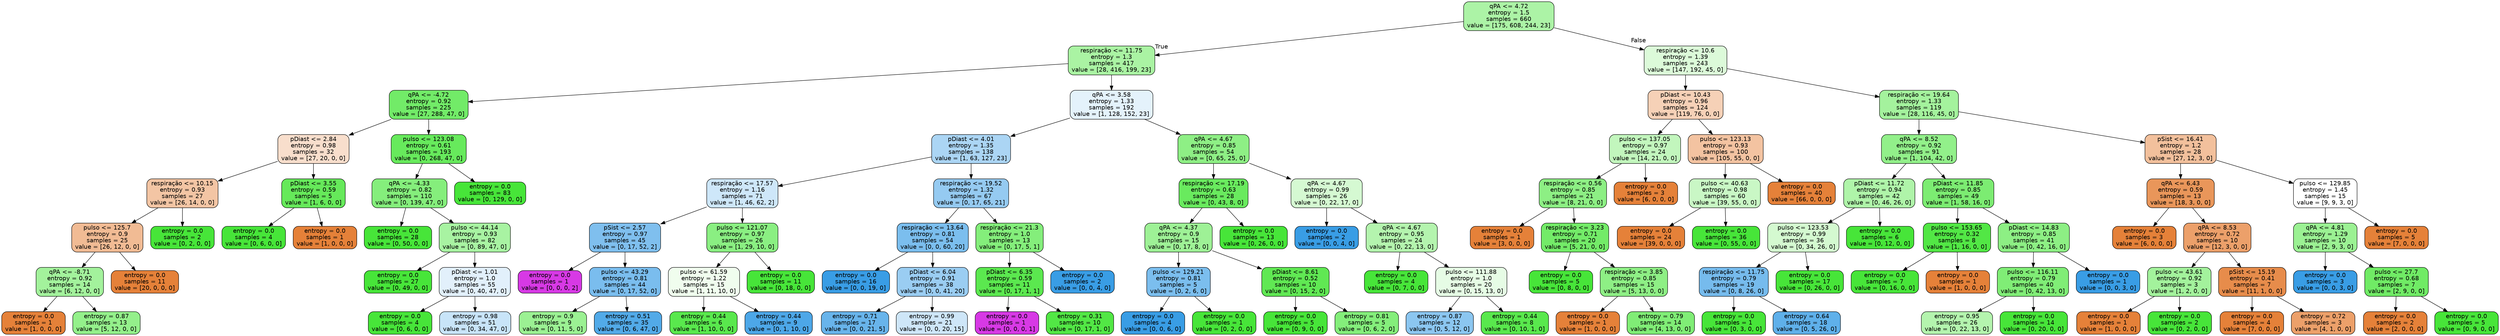 digraph Tree {
node [shape=box, style="filled, rounded", color="black", fontname="helvetica"] ;
edge [fontname="helvetica"] ;
0 [label="qPA <= 4.72\nentropy = 1.5\nsamples = 660\nvalue = [175, 608, 244, 23]", fillcolor="#acf3a6"] ;
1 [label="respiração <= 11.75\nentropy = 1.3\nsamples = 417\nvalue = [28, 416, 199, 23]", fillcolor="#aaf3a3"] ;
0 -> 1 [labeldistance=2.5, labelangle=45, headlabel="True"] ;
2 [label="qPA <= -4.72\nentropy = 0.92\nsamples = 225\nvalue = [27, 288, 47, 0]", fillcolor="#72eb68"] ;
1 -> 2 ;
3 [label="pDiast <= 2.84\nentropy = 0.98\nsamples = 32\nvalue = [27, 20, 0, 0]", fillcolor="#f8decc"] ;
2 -> 3 ;
4 [label="respiração <= 10.15\nentropy = 0.93\nsamples = 27\nvalue = [26, 14, 0, 0]", fillcolor="#f3c5a4"] ;
3 -> 4 ;
5 [label="pulso <= 125.7\nentropy = 0.9\nsamples = 25\nvalue = [26, 12, 0, 0]", fillcolor="#f1bb94"] ;
4 -> 5 ;
6 [label="qPA <= -8.71\nentropy = 0.92\nsamples = 14\nvalue = [6, 12, 0, 0]", fillcolor="#a3f29c"] ;
5 -> 6 ;
7 [label="entropy = 0.0\nsamples = 1\nvalue = [1, 0, 0, 0]", fillcolor="#e58139"] ;
6 -> 7 ;
8 [label="entropy = 0.87\nsamples = 13\nvalue = [5, 12, 0, 0]", fillcolor="#94f08b"] ;
6 -> 8 ;
9 [label="entropy = 0.0\nsamples = 11\nvalue = [20, 0, 0, 0]", fillcolor="#e58139"] ;
5 -> 9 ;
10 [label="entropy = 0.0\nsamples = 2\nvalue = [0, 2, 0, 0]", fillcolor="#47e539"] ;
4 -> 10 ;
11 [label="pDiast <= 3.55\nentropy = 0.59\nsamples = 5\nvalue = [1, 6, 0, 0]", fillcolor="#66e95a"] ;
3 -> 11 ;
12 [label="entropy = 0.0\nsamples = 4\nvalue = [0, 6, 0, 0]", fillcolor="#47e539"] ;
11 -> 12 ;
13 [label="entropy = 0.0\nsamples = 1\nvalue = [1, 0, 0, 0]", fillcolor="#e58139"] ;
11 -> 13 ;
14 [label="pulso <= 123.08\nentropy = 0.61\nsamples = 193\nvalue = [0, 268, 47, 0]", fillcolor="#67ea5c"] ;
2 -> 14 ;
15 [label="qPA <= -4.33\nentropy = 0.82\nsamples = 110\nvalue = [0, 139, 47, 0]", fillcolor="#85ee7c"] ;
14 -> 15 ;
16 [label="entropy = 0.0\nsamples = 28\nvalue = [0, 50, 0, 0]", fillcolor="#47e539"] ;
15 -> 16 ;
17 [label="pulso <= 44.14\nentropy = 0.93\nsamples = 82\nvalue = [0, 89, 47, 0]", fillcolor="#a8f3a2"] ;
15 -> 17 ;
18 [label="entropy = 0.0\nsamples = 27\nvalue = [0, 49, 0, 0]", fillcolor="#47e539"] ;
17 -> 18 ;
19 [label="pDiast <= 1.01\nentropy = 1.0\nsamples = 55\nvalue = [0, 40, 47, 0]", fillcolor="#e2f0fb"] ;
17 -> 19 ;
20 [label="entropy = 0.0\nsamples = 4\nvalue = [0, 6, 0, 0]", fillcolor="#47e539"] ;
19 -> 20 ;
21 [label="entropy = 0.98\nsamples = 51\nvalue = [0, 34, 47, 0]", fillcolor="#c8e4f8"] ;
19 -> 21 ;
22 [label="entropy = 0.0\nsamples = 83\nvalue = [0, 129, 0, 0]", fillcolor="#47e539"] ;
14 -> 22 ;
23 [label="qPA <= 3.58\nentropy = 1.33\nsamples = 192\nvalue = [1, 128, 152, 23]", fillcolor="#e4f2fb"] ;
1 -> 23 ;
24 [label="pDiast <= 4.01\nentropy = 1.35\nsamples = 138\nvalue = [1, 63, 127, 23]", fillcolor="#abd5f4"] ;
23 -> 24 ;
25 [label="respiração <= 17.57\nentropy = 1.16\nsamples = 71\nvalue = [1, 46, 62, 2]", fillcolor="#cee7f9"] ;
24 -> 25 ;
26 [label="pSist <= 2.57\nentropy = 0.97\nsamples = 45\nvalue = [0, 17, 52, 2]", fillcolor="#7fbfee"] ;
25 -> 26 ;
27 [label="entropy = 0.0\nsamples = 1\nvalue = [0, 0, 0, 2]", fillcolor="#d739e5"] ;
26 -> 27 ;
28 [label="pulso <= 43.29\nentropy = 0.81\nsamples = 44\nvalue = [0, 17, 52, 0]", fillcolor="#7abdee"] ;
26 -> 28 ;
29 [label="entropy = 0.9\nsamples = 9\nvalue = [0, 11, 5, 0]", fillcolor="#9bf193"] ;
28 -> 29 ;
30 [label="entropy = 0.51\nsamples = 35\nvalue = [0, 6, 47, 0]", fillcolor="#52aae8"] ;
28 -> 30 ;
31 [label="pulso <= 121.07\nentropy = 0.97\nsamples = 26\nvalue = [1, 29, 10, 0]", fillcolor="#8aef82"] ;
25 -> 31 ;
32 [label="pulso <= 61.59\nentropy = 1.22\nsamples = 15\nvalue = [1, 11, 10, 0]", fillcolor="#f0fdee"] ;
31 -> 32 ;
33 [label="entropy = 0.44\nsamples = 6\nvalue = [1, 10, 0, 0]", fillcolor="#59e84d"] ;
32 -> 33 ;
34 [label="entropy = 0.44\nsamples = 9\nvalue = [0, 1, 10, 0]", fillcolor="#4da7e8"] ;
32 -> 34 ;
35 [label="entropy = 0.0\nsamples = 11\nvalue = [0, 18, 0, 0]", fillcolor="#47e539"] ;
31 -> 35 ;
36 [label="respiração <= 19.52\nentropy = 1.32\nsamples = 67\nvalue = [0, 17, 65, 21]", fillcolor="#95caf1"] ;
24 -> 36 ;
37 [label="respiração <= 13.64\nentropy = 0.81\nsamples = 54\nvalue = [0, 0, 60, 20]", fillcolor="#7bbeee"] ;
36 -> 37 ;
38 [label="entropy = 0.0\nsamples = 16\nvalue = [0, 0, 19, 0]", fillcolor="#399de5"] ;
37 -> 38 ;
39 [label="pDiast <= 6.04\nentropy = 0.91\nsamples = 38\nvalue = [0, 0, 41, 20]", fillcolor="#9acdf2"] ;
37 -> 39 ;
40 [label="entropy = 0.71\nsamples = 17\nvalue = [0, 0, 21, 5]", fillcolor="#68b4eb"] ;
39 -> 40 ;
41 [label="entropy = 0.99\nsamples = 21\nvalue = [0, 0, 20, 15]", fillcolor="#cee6f8"] ;
39 -> 41 ;
42 [label="respiração <= 21.3\nentropy = 1.0\nsamples = 13\nvalue = [0, 17, 5, 1]", fillcolor="#84ee7b"] ;
36 -> 42 ;
43 [label="pDiast <= 6.35\nentropy = 0.59\nsamples = 11\nvalue = [0, 17, 1, 1]", fillcolor="#5be84f"] ;
42 -> 43 ;
44 [label="entropy = 0.0\nsamples = 1\nvalue = [0, 0, 0, 1]", fillcolor="#d739e5"] ;
43 -> 44 ;
45 [label="entropy = 0.31\nsamples = 10\nvalue = [0, 17, 1, 0]", fillcolor="#52e745"] ;
43 -> 45 ;
46 [label="entropy = 0.0\nsamples = 2\nvalue = [0, 0, 4, 0]", fillcolor="#399de5"] ;
42 -> 46 ;
47 [label="qPA <= 4.67\nentropy = 0.85\nsamples = 54\nvalue = [0, 65, 25, 0]", fillcolor="#8eef85"] ;
23 -> 47 ;
48 [label="respiração <= 17.19\nentropy = 0.63\nsamples = 28\nvalue = [0, 43, 8, 0]", fillcolor="#69ea5e"] ;
47 -> 48 ;
49 [label="qPA <= 4.37\nentropy = 0.9\nsamples = 15\nvalue = [0, 17, 8, 0]", fillcolor="#9ef196"] ;
48 -> 49 ;
50 [label="pulso <= 129.21\nentropy = 0.81\nsamples = 5\nvalue = [0, 2, 6, 0]", fillcolor="#7bbeee"] ;
49 -> 50 ;
51 [label="entropy = 0.0\nsamples = 4\nvalue = [0, 0, 6, 0]", fillcolor="#399de5"] ;
50 -> 51 ;
52 [label="entropy = 0.0\nsamples = 1\nvalue = [0, 2, 0, 0]", fillcolor="#47e539"] ;
50 -> 52 ;
53 [label="pDiast <= 8.61\nentropy = 0.52\nsamples = 10\nvalue = [0, 15, 2, 0]", fillcolor="#60e853"] ;
49 -> 53 ;
54 [label="entropy = 0.0\nsamples = 5\nvalue = [0, 9, 0, 0]", fillcolor="#47e539"] ;
53 -> 54 ;
55 [label="entropy = 0.81\nsamples = 5\nvalue = [0, 6, 2, 0]", fillcolor="#84ee7b"] ;
53 -> 55 ;
56 [label="entropy = 0.0\nsamples = 13\nvalue = [0, 26, 0, 0]", fillcolor="#47e539"] ;
48 -> 56 ;
57 [label="qPA <= 4.67\nentropy = 0.99\nsamples = 26\nvalue = [0, 22, 17, 0]", fillcolor="#d5f9d2"] ;
47 -> 57 ;
58 [label="entropy = 0.0\nsamples = 2\nvalue = [0, 0, 4, 0]", fillcolor="#399de5"] ;
57 -> 58 ;
59 [label="qPA <= 4.67\nentropy = 0.95\nsamples = 24\nvalue = [0, 22, 13, 0]", fillcolor="#b4f4ae"] ;
57 -> 59 ;
60 [label="entropy = 0.0\nsamples = 4\nvalue = [0, 7, 0, 0]", fillcolor="#47e539"] ;
59 -> 60 ;
61 [label="pulso <= 111.88\nentropy = 1.0\nsamples = 20\nvalue = [0, 15, 13, 0]", fillcolor="#e6fce5"] ;
59 -> 61 ;
62 [label="entropy = 0.87\nsamples = 12\nvalue = [0, 5, 12, 0]", fillcolor="#8bc6f0"] ;
61 -> 62 ;
63 [label="entropy = 0.44\nsamples = 8\nvalue = [0, 10, 1, 0]", fillcolor="#59e84d"] ;
61 -> 63 ;
64 [label="respiração <= 10.6\nentropy = 1.39\nsamples = 243\nvalue = [147, 192, 45, 0]", fillcolor="#dcfad9"] ;
0 -> 64 [labeldistance=2.5, labelangle=-45, headlabel="False"] ;
65 [label="pDiast <= 10.43\nentropy = 0.96\nsamples = 124\nvalue = [119, 76, 0, 0]", fillcolor="#f6d1b7"] ;
64 -> 65 ;
66 [label="pulso <= 137.05\nentropy = 0.97\nsamples = 24\nvalue = [14, 21, 0, 0]", fillcolor="#c2f6bd"] ;
65 -> 66 ;
67 [label="respiração <= 0.56\nentropy = 0.85\nsamples = 21\nvalue = [8, 21, 0, 0]", fillcolor="#8def84"] ;
66 -> 67 ;
68 [label="entropy = 0.0\nsamples = 1\nvalue = [3, 0, 0, 0]", fillcolor="#e58139"] ;
67 -> 68 ;
69 [label="respiração <= 3.23\nentropy = 0.71\nsamples = 20\nvalue = [5, 21, 0, 0]", fillcolor="#73eb68"] ;
67 -> 69 ;
70 [label="entropy = 0.0\nsamples = 5\nvalue = [0, 8, 0, 0]", fillcolor="#47e539"] ;
69 -> 70 ;
71 [label="respiração <= 3.85\nentropy = 0.85\nsamples = 15\nvalue = [5, 13, 0, 0]", fillcolor="#8eef85"] ;
69 -> 71 ;
72 [label="entropy = 0.0\nsamples = 1\nvalue = [1, 0, 0, 0]", fillcolor="#e58139"] ;
71 -> 72 ;
73 [label="entropy = 0.79\nsamples = 14\nvalue = [4, 13, 0, 0]", fillcolor="#80ed76"] ;
71 -> 73 ;
74 [label="entropy = 0.0\nsamples = 3\nvalue = [6, 0, 0, 0]", fillcolor="#e58139"] ;
66 -> 74 ;
75 [label="pulso <= 123.13\nentropy = 0.93\nsamples = 100\nvalue = [105, 55, 0, 0]", fillcolor="#f3c3a1"] ;
65 -> 75 ;
76 [label="pulso <= 40.63\nentropy = 0.98\nsamples = 60\nvalue = [39, 55, 0, 0]", fillcolor="#c9f7c5"] ;
75 -> 76 ;
77 [label="entropy = 0.0\nsamples = 24\nvalue = [39, 0, 0, 0]", fillcolor="#e58139"] ;
76 -> 77 ;
78 [label="entropy = 0.0\nsamples = 36\nvalue = [0, 55, 0, 0]", fillcolor="#47e539"] ;
76 -> 78 ;
79 [label="entropy = 0.0\nsamples = 40\nvalue = [66, 0, 0, 0]", fillcolor="#e58139"] ;
75 -> 79 ;
80 [label="respiração <= 19.64\nentropy = 1.33\nsamples = 119\nvalue = [28, 116, 45, 0]", fillcolor="#a4f29d"] ;
64 -> 80 ;
81 [label="qPA <= 8.52\nentropy = 0.92\nsamples = 91\nvalue = [1, 104, 42, 0]", fillcolor="#92f08a"] ;
80 -> 81 ;
82 [label="pDiast <= 11.72\nentropy = 0.94\nsamples = 42\nvalue = [0, 46, 26, 0]", fillcolor="#aff4a9"] ;
81 -> 82 ;
83 [label="pulso <= 123.53\nentropy = 0.99\nsamples = 36\nvalue = [0, 34, 26, 0]", fillcolor="#d4f9d0"] ;
82 -> 83 ;
84 [label="respiração <= 11.75\nentropy = 0.79\nsamples = 19\nvalue = [0, 8, 26, 0]", fillcolor="#76bbed"] ;
83 -> 84 ;
85 [label="entropy = 0.0\nsamples = 1\nvalue = [0, 3, 0, 0]", fillcolor="#47e539"] ;
84 -> 85 ;
86 [label="entropy = 0.64\nsamples = 18\nvalue = [0, 5, 26, 0]", fillcolor="#5fb0ea"] ;
84 -> 86 ;
87 [label="entropy = 0.0\nsamples = 17\nvalue = [0, 26, 0, 0]", fillcolor="#47e539"] ;
83 -> 87 ;
88 [label="entropy = 0.0\nsamples = 6\nvalue = [0, 12, 0, 0]", fillcolor="#47e539"] ;
82 -> 88 ;
89 [label="pDiast <= 11.85\nentropy = 0.85\nsamples = 49\nvalue = [1, 58, 16, 0]", fillcolor="#7cec72"] ;
81 -> 89 ;
90 [label="pulso <= 153.65\nentropy = 0.32\nsamples = 8\nvalue = [1, 16, 0, 0]", fillcolor="#52e745"] ;
89 -> 90 ;
91 [label="entropy = 0.0\nsamples = 7\nvalue = [0, 16, 0, 0]", fillcolor="#47e539"] ;
90 -> 91 ;
92 [label="entropy = 0.0\nsamples = 1\nvalue = [1, 0, 0, 0]", fillcolor="#e58139"] ;
90 -> 92 ;
93 [label="pDiast <= 14.83\nentropy = 0.85\nsamples = 41\nvalue = [0, 42, 16, 0]", fillcolor="#8def84"] ;
89 -> 93 ;
94 [label="pulso <= 116.11\nentropy = 0.79\nsamples = 40\nvalue = [0, 42, 13, 0]", fillcolor="#80ed76"] ;
93 -> 94 ;
95 [label="entropy = 0.95\nsamples = 26\nvalue = [0, 22, 13, 0]", fillcolor="#b4f4ae"] ;
94 -> 95 ;
96 [label="entropy = 0.0\nsamples = 14\nvalue = [0, 20, 0, 0]", fillcolor="#47e539"] ;
94 -> 96 ;
97 [label="entropy = 0.0\nsamples = 1\nvalue = [0, 0, 3, 0]", fillcolor="#399de5"] ;
93 -> 97 ;
98 [label="pSist <= 16.41\nentropy = 1.2\nsamples = 28\nvalue = [27, 12, 3, 0]", fillcolor="#f2c09c"] ;
80 -> 98 ;
99 [label="qPA <= 6.43\nentropy = 0.59\nsamples = 13\nvalue = [18, 3, 0, 0]", fillcolor="#e9965a"] ;
98 -> 99 ;
100 [label="entropy = 0.0\nsamples = 3\nvalue = [6, 0, 0, 0]", fillcolor="#e58139"] ;
99 -> 100 ;
101 [label="qPA <= 8.53\nentropy = 0.72\nsamples = 10\nvalue = [12, 3, 0, 0]", fillcolor="#eca06a"] ;
99 -> 101 ;
102 [label="pulso <= 43.61\nentropy = 0.92\nsamples = 3\nvalue = [1, 2, 0, 0]", fillcolor="#a3f29c"] ;
101 -> 102 ;
103 [label="entropy = 0.0\nsamples = 1\nvalue = [1, 0, 0, 0]", fillcolor="#e58139"] ;
102 -> 103 ;
104 [label="entropy = 0.0\nsamples = 2\nvalue = [0, 2, 0, 0]", fillcolor="#47e539"] ;
102 -> 104 ;
105 [label="pSist <= 15.19\nentropy = 0.41\nsamples = 7\nvalue = [11, 1, 0, 0]", fillcolor="#e78c4b"] ;
101 -> 105 ;
106 [label="entropy = 0.0\nsamples = 4\nvalue = [7, 0, 0, 0]", fillcolor="#e58139"] ;
105 -> 106 ;
107 [label="entropy = 0.72\nsamples = 3\nvalue = [4, 1, 0, 0]", fillcolor="#eca06a"] ;
105 -> 107 ;
108 [label="pulso <= 129.85\nentropy = 1.45\nsamples = 15\nvalue = [9, 9, 3, 0]", fillcolor="#ffffff"] ;
98 -> 108 ;
109 [label="qPA <= 4.81\nentropy = 1.29\nsamples = 10\nvalue = [2, 9, 3, 0]", fillcolor="#9bf193"] ;
108 -> 109 ;
110 [label="entropy = 0.0\nsamples = 3\nvalue = [0, 0, 3, 0]", fillcolor="#399de5"] ;
109 -> 110 ;
111 [label="pulso <= 27.7\nentropy = 0.68\nsamples = 7\nvalue = [2, 9, 0, 0]", fillcolor="#70eb65"] ;
109 -> 111 ;
112 [label="entropy = 0.0\nsamples = 2\nvalue = [2, 0, 0, 0]", fillcolor="#e58139"] ;
111 -> 112 ;
113 [label="entropy = 0.0\nsamples = 5\nvalue = [0, 9, 0, 0]", fillcolor="#47e539"] ;
111 -> 113 ;
114 [label="entropy = 0.0\nsamples = 5\nvalue = [7, 0, 0, 0]", fillcolor="#e58139"] ;
108 -> 114 ;
}